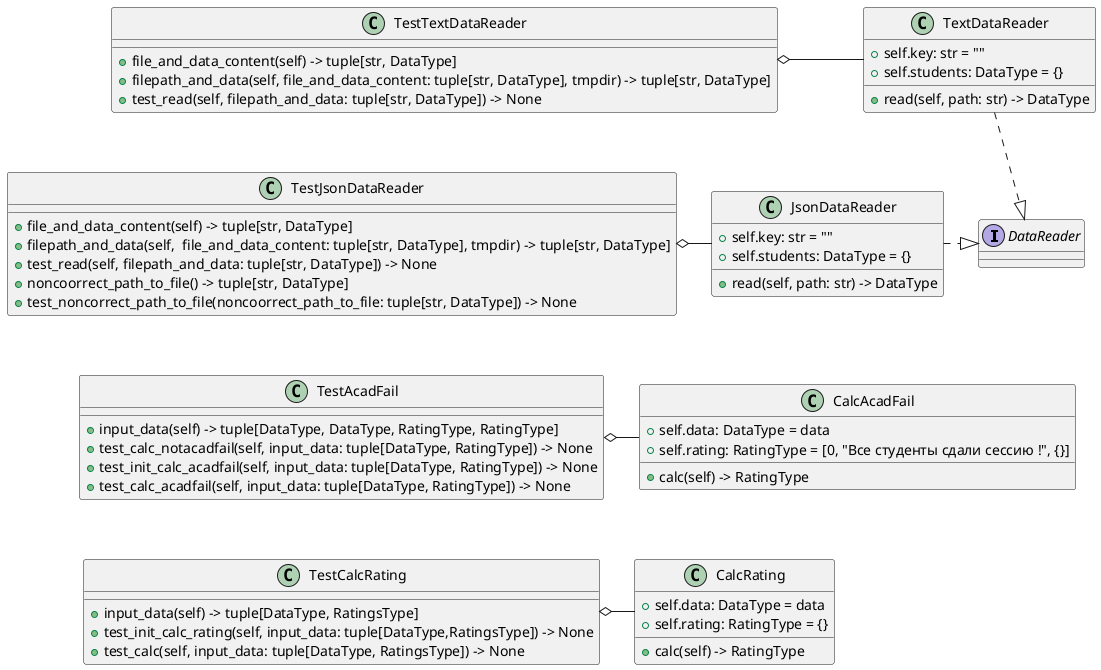 @startuml
'https://plantuml.com/class-diagram
'skinparam classAttributeIconSize 0
'чтобы заменить символ видимости на тектовое представление

interface DataReader
class TextDataReader{
+self.key: str = ""
+self.students: DataType = {}
+read(self, path: str) -> DataType
}

class JsonDataReader{
+self.key: str = ""
+self.students: DataType = {}
+read(self, path: str) -> DataType
}

class CalcRating{
+self.data: DataType = data
+self.rating: RatingType = {}
+calc(self) -> RatingType
}

class CalcAcadFail{
+self.data: DataType = data
+self.rating: RatingType = [0, "Все студенты сдали сессию !", {}]
+calc(self) -> RatingType
}

class TestAcadFail{
+input_data(self) -> tuple[DataType, DataType, RatingType, RatingType]
+test_calc_notacadfail(self, input_data: tuple[DataType, RatingType]) -> None
+test_init_calc_acadfail(self, input_data: tuple[DataType, RatingType]) -> None
+test_calc_acadfail(self, input_data: tuple[DataType, RatingType]) -> None

}

class TestCalcRating{
+input_data(self) -> tuple[DataType, RatingsType]
+test_init_calc_rating(self, input_data: tuple[DataType,RatingsType]) -> None
+test_calc(self, input_data: tuple[DataType, RatingsType]) -> None
}

class TestJsonDataReader{
+file_and_data_content(self) -> tuple[str, DataType]
+filepath_and_data(self,  file_and_data_content: tuple[str, DataType], tmpdir) -> tuple[str, DataType]
+test_read(self, filepath_and_data: tuple[str, DataType]) -> None
+noncoorrect_path_to_file() -> tuple[str, DataType]
+test_noncorrect_path_to_file(noncoorrect_path_to_file: tuple[str, DataType]) -> None

}

class TestTextDataReader{
+file_and_data_content(self) -> tuple[str, DataType]
+filepath_and_data(self, file_and_data_content: tuple[str, DataType], tmpdir) -> tuple[str, DataType]
+test_read(self, filepath_and_data: tuple[str, DataType]) -> None

}

TextDataReader .|> DataReader
JsonDataReader .|> DataReader

TestCalcRating o- CalcRating
TestAcadFail o- CalcAcadFail
TestTextDataReader o- TextDataReader
TestJsonDataReader o- JsonDataReader

TestTextDataReader -[hidden]-> TestJsonDataReader
TestJsonDataReader -[hidden]-> TestAcadFail
TestAcadFail -[hidden]-> TestCalcRating
@enduml